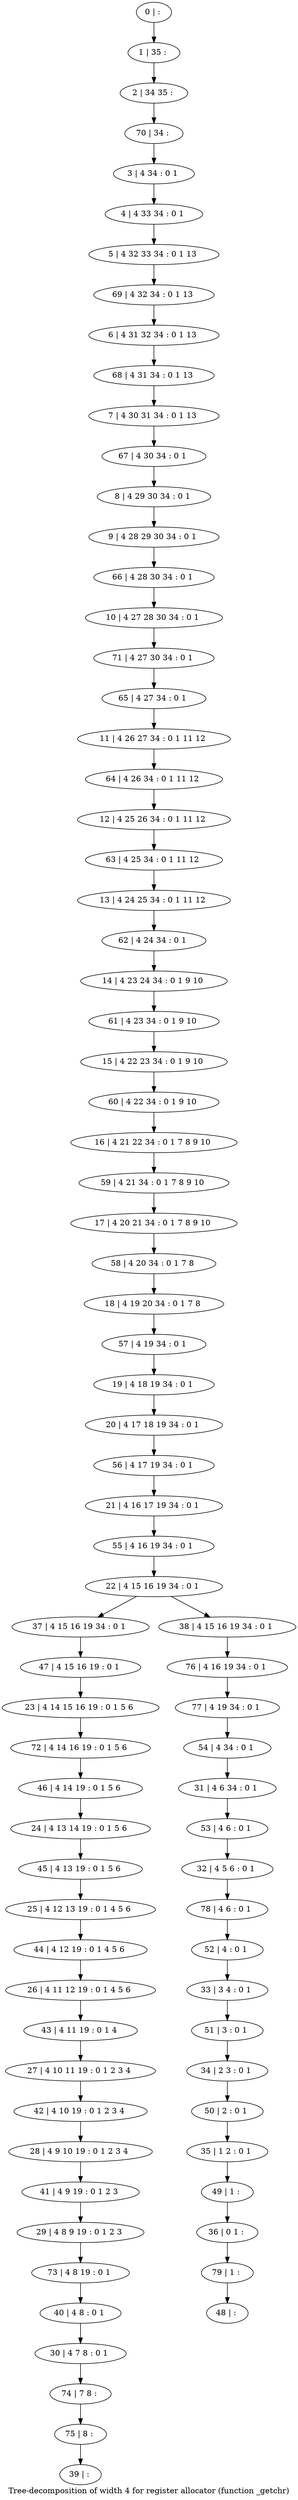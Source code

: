 digraph G {
graph [label="Tree-decomposition of width 4 for register allocator (function _getchr)"]
0[label="0 | : "];
1[label="1 | 35 : "];
2[label="2 | 34 35 : "];
3[label="3 | 4 34 : 0 1 "];
4[label="4 | 4 33 34 : 0 1 "];
5[label="5 | 4 32 33 34 : 0 1 13 "];
6[label="6 | 4 31 32 34 : 0 1 13 "];
7[label="7 | 4 30 31 34 : 0 1 13 "];
8[label="8 | 4 29 30 34 : 0 1 "];
9[label="9 | 4 28 29 30 34 : 0 1 "];
10[label="10 | 4 27 28 30 34 : 0 1 "];
11[label="11 | 4 26 27 34 : 0 1 11 12 "];
12[label="12 | 4 25 26 34 : 0 1 11 12 "];
13[label="13 | 4 24 25 34 : 0 1 11 12 "];
14[label="14 | 4 23 24 34 : 0 1 9 10 "];
15[label="15 | 4 22 23 34 : 0 1 9 10 "];
16[label="16 | 4 21 22 34 : 0 1 7 8 9 10 "];
17[label="17 | 4 20 21 34 : 0 1 7 8 9 10 "];
18[label="18 | 4 19 20 34 : 0 1 7 8 "];
19[label="19 | 4 18 19 34 : 0 1 "];
20[label="20 | 4 17 18 19 34 : 0 1 "];
21[label="21 | 4 16 17 19 34 : 0 1 "];
22[label="22 | 4 15 16 19 34 : 0 1 "];
23[label="23 | 4 14 15 16 19 : 0 1 5 6 "];
24[label="24 | 4 13 14 19 : 0 1 5 6 "];
25[label="25 | 4 12 13 19 : 0 1 4 5 6 "];
26[label="26 | 4 11 12 19 : 0 1 4 5 6 "];
27[label="27 | 4 10 11 19 : 0 1 2 3 4 "];
28[label="28 | 4 9 10 19 : 0 1 2 3 4 "];
29[label="29 | 4 8 9 19 : 0 1 2 3 "];
30[label="30 | 4 7 8 : 0 1 "];
31[label="31 | 4 6 34 : 0 1 "];
32[label="32 | 4 5 6 : 0 1 "];
33[label="33 | 3 4 : 0 1 "];
34[label="34 | 2 3 : 0 1 "];
35[label="35 | 1 2 : 0 1 "];
36[label="36 | 0 1 : "];
37[label="37 | 4 15 16 19 34 : 0 1 "];
38[label="38 | 4 15 16 19 34 : 0 1 "];
39[label="39 | : "];
40[label="40 | 4 8 : 0 1 "];
41[label="41 | 4 9 19 : 0 1 2 3 "];
42[label="42 | 4 10 19 : 0 1 2 3 4 "];
43[label="43 | 4 11 19 : 0 1 4 "];
44[label="44 | 4 12 19 : 0 1 4 5 6 "];
45[label="45 | 4 13 19 : 0 1 5 6 "];
46[label="46 | 4 14 19 : 0 1 5 6 "];
47[label="47 | 4 15 16 19 : 0 1 "];
48[label="48 | : "];
49[label="49 | 1 : "];
50[label="50 | 2 : 0 1 "];
51[label="51 | 3 : 0 1 "];
52[label="52 | 4 : 0 1 "];
53[label="53 | 4 6 : 0 1 "];
54[label="54 | 4 34 : 0 1 "];
55[label="55 | 4 16 19 34 : 0 1 "];
56[label="56 | 4 17 19 34 : 0 1 "];
57[label="57 | 4 19 34 : 0 1 "];
58[label="58 | 4 20 34 : 0 1 7 8 "];
59[label="59 | 4 21 34 : 0 1 7 8 9 10 "];
60[label="60 | 4 22 34 : 0 1 9 10 "];
61[label="61 | 4 23 34 : 0 1 9 10 "];
62[label="62 | 4 24 34 : 0 1 "];
63[label="63 | 4 25 34 : 0 1 11 12 "];
64[label="64 | 4 26 34 : 0 1 11 12 "];
65[label="65 | 4 27 34 : 0 1 "];
66[label="66 | 4 28 30 34 : 0 1 "];
67[label="67 | 4 30 34 : 0 1 "];
68[label="68 | 4 31 34 : 0 1 13 "];
69[label="69 | 4 32 34 : 0 1 13 "];
70[label="70 | 34 : "];
71[label="71 | 4 27 30 34 : 0 1 "];
72[label="72 | 4 14 16 19 : 0 1 5 6 "];
73[label="73 | 4 8 19 : 0 1 "];
74[label="74 | 7 8 : "];
75[label="75 | 8 : "];
76[label="76 | 4 16 19 34 : 0 1 "];
77[label="77 | 4 19 34 : 0 1 "];
78[label="78 | 4 6 : 0 1 "];
79[label="79 | 1 : "];
0->1 ;
1->2 ;
3->4 ;
4->5 ;
8->9 ;
19->20 ;
22->37 ;
22->38 ;
40->30 ;
41->29 ;
28->41 ;
42->28 ;
27->42 ;
43->27 ;
26->43 ;
44->26 ;
25->44 ;
45->25 ;
24->45 ;
46->24 ;
47->23 ;
37->47 ;
49->36 ;
35->49 ;
50->35 ;
34->50 ;
51->34 ;
33->51 ;
52->33 ;
53->32 ;
31->53 ;
54->31 ;
55->22 ;
21->55 ;
56->21 ;
20->56 ;
57->19 ;
18->57 ;
58->18 ;
17->58 ;
59->17 ;
16->59 ;
60->16 ;
15->60 ;
61->15 ;
14->61 ;
62->14 ;
13->62 ;
63->13 ;
12->63 ;
64->12 ;
11->64 ;
65->11 ;
66->10 ;
9->66 ;
67->8 ;
7->67 ;
68->7 ;
6->68 ;
69->6 ;
5->69 ;
70->3 ;
2->70 ;
71->65 ;
10->71 ;
72->46 ;
23->72 ;
73->40 ;
29->73 ;
30->74 ;
75->39 ;
74->75 ;
38->76 ;
77->54 ;
76->77 ;
78->52 ;
32->78 ;
79->48 ;
36->79 ;
}

